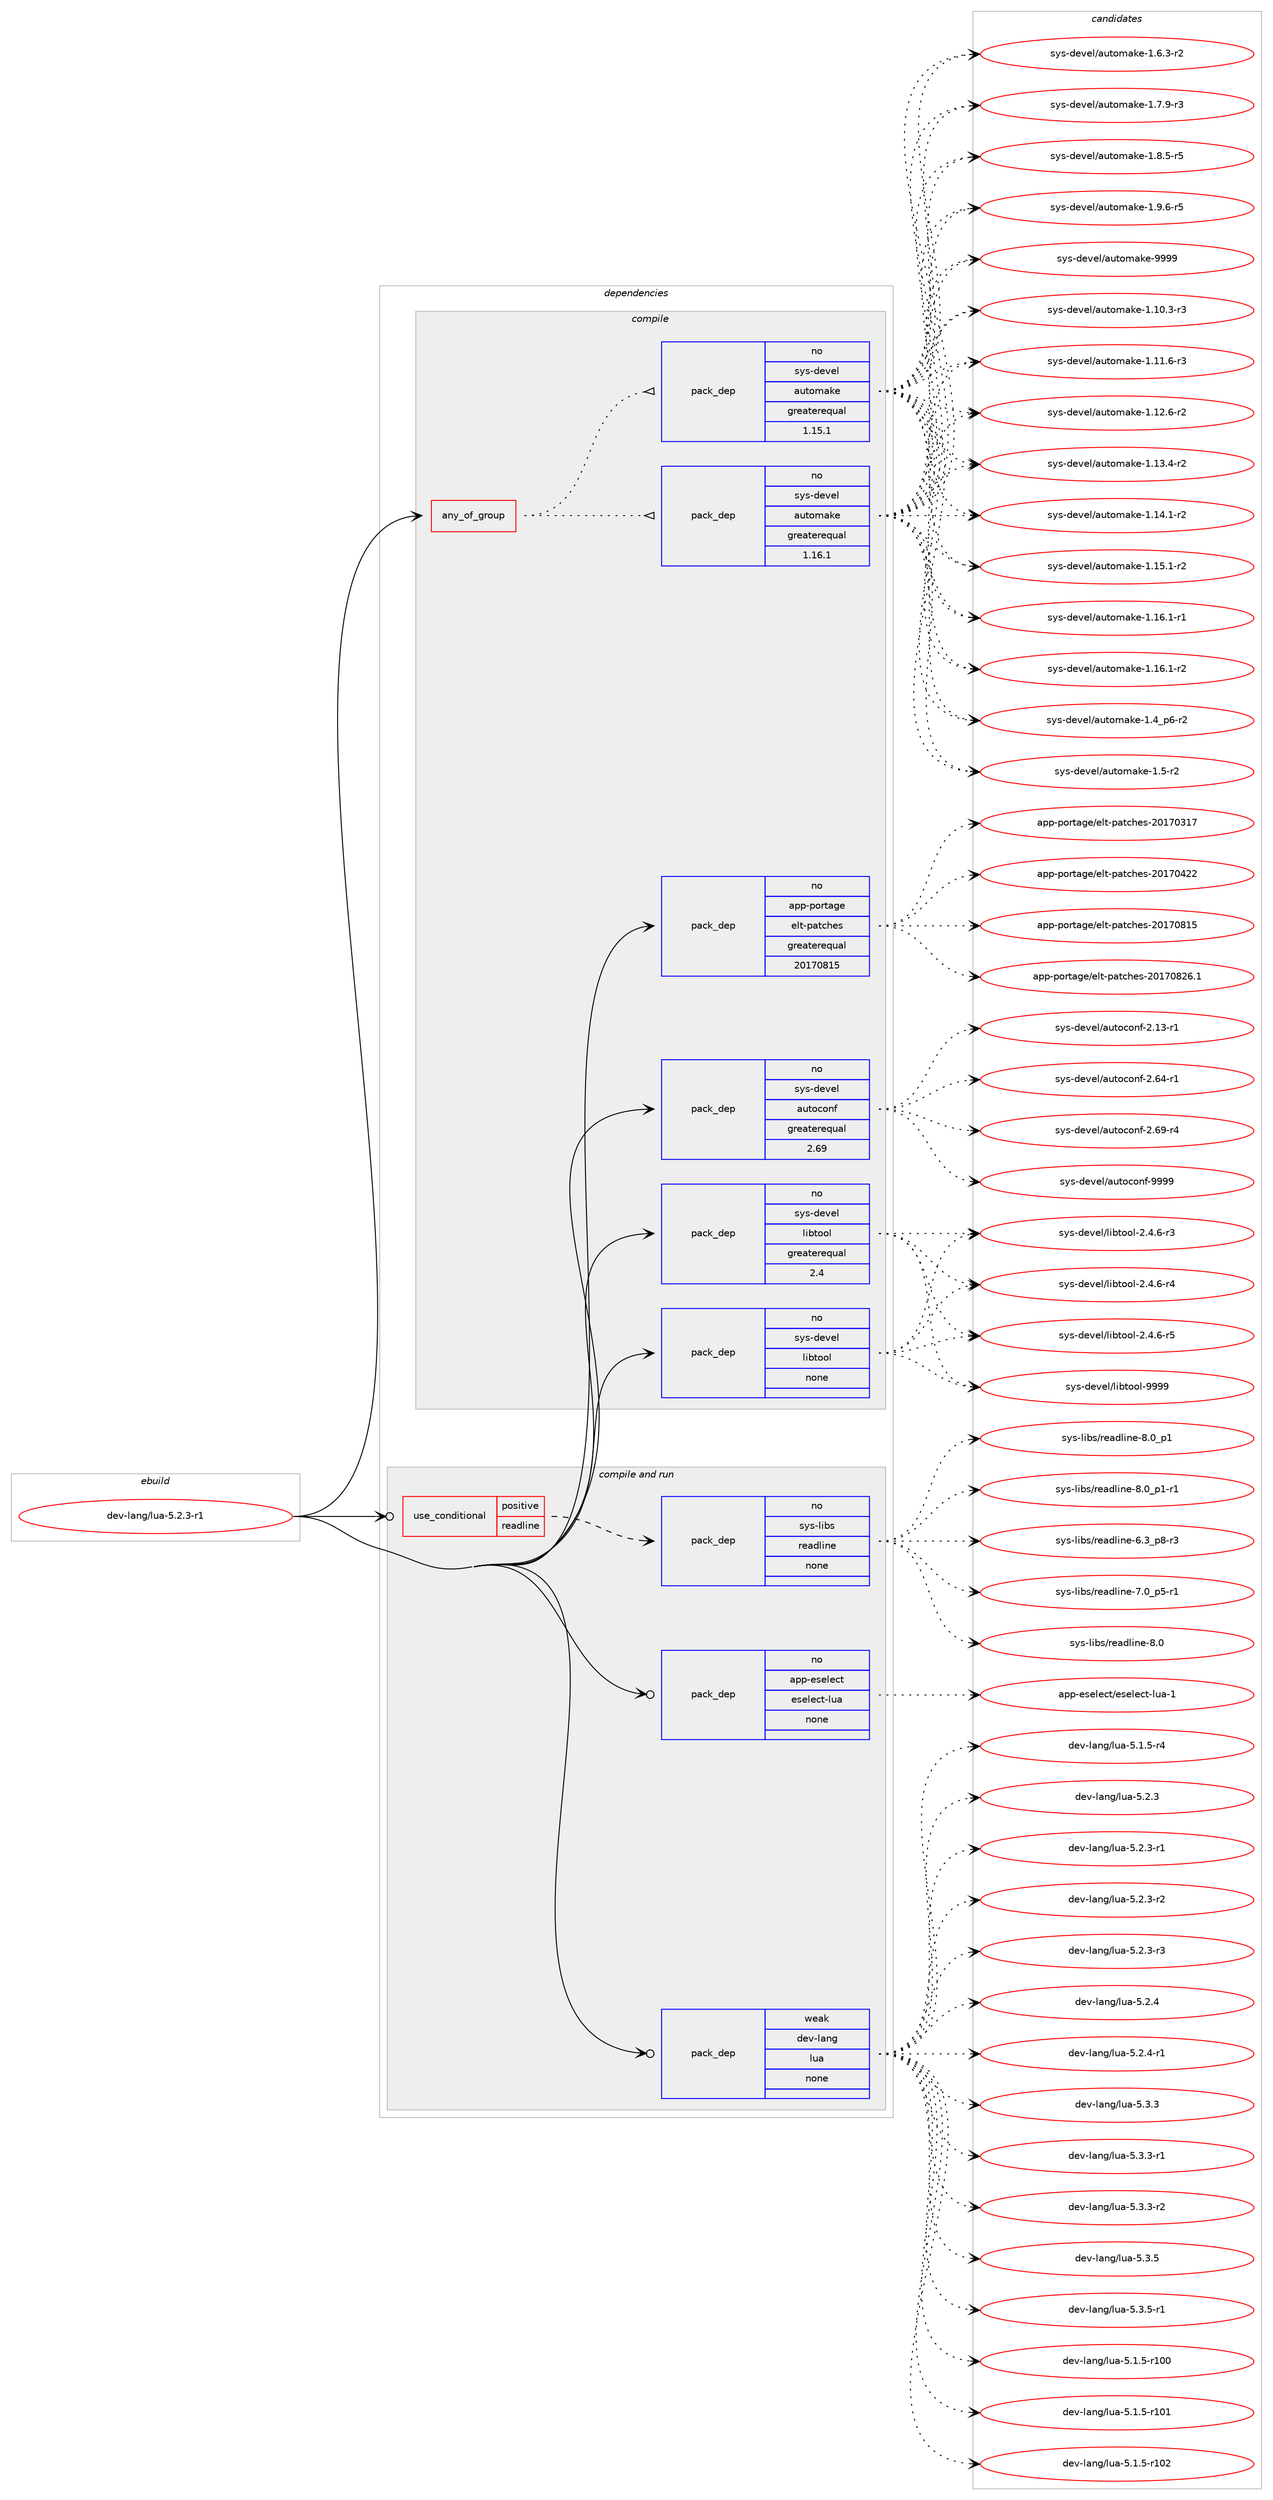 digraph prolog {

# *************
# Graph options
# *************

newrank=true;
concentrate=true;
compound=true;
graph [rankdir=LR,fontname=Helvetica,fontsize=10,ranksep=1.5];#, ranksep=2.5, nodesep=0.2];
edge  [arrowhead=vee];
node  [fontname=Helvetica,fontsize=10];

# **********
# The ebuild
# **********

subgraph cluster_leftcol {
color=gray;
rank=same;
label=<<i>ebuild</i>>;
id [label="dev-lang/lua-5.2.3-r1", color=red, width=4, href="../dev-lang/lua-5.2.3-r1.svg"];
}

# ****************
# The dependencies
# ****************

subgraph cluster_midcol {
color=gray;
label=<<i>dependencies</i>>;
subgraph cluster_compile {
fillcolor="#eeeeee";
style=filled;
label=<<i>compile</i>>;
subgraph any10861 {
dependency558681 [label=<<TABLE BORDER="0" CELLBORDER="1" CELLSPACING="0" CELLPADDING="4"><TR><TD CELLPADDING="10">any_of_group</TD></TR></TABLE>>, shape=none, color=red];subgraph pack417574 {
dependency558682 [label=<<TABLE BORDER="0" CELLBORDER="1" CELLSPACING="0" CELLPADDING="4" WIDTH="220"><TR><TD ROWSPAN="6" CELLPADDING="30">pack_dep</TD></TR><TR><TD WIDTH="110">no</TD></TR><TR><TD>sys-devel</TD></TR><TR><TD>automake</TD></TR><TR><TD>greaterequal</TD></TR><TR><TD>1.16.1</TD></TR></TABLE>>, shape=none, color=blue];
}
dependency558681:e -> dependency558682:w [weight=20,style="dotted",arrowhead="oinv"];
subgraph pack417575 {
dependency558683 [label=<<TABLE BORDER="0" CELLBORDER="1" CELLSPACING="0" CELLPADDING="4" WIDTH="220"><TR><TD ROWSPAN="6" CELLPADDING="30">pack_dep</TD></TR><TR><TD WIDTH="110">no</TD></TR><TR><TD>sys-devel</TD></TR><TR><TD>automake</TD></TR><TR><TD>greaterequal</TD></TR><TR><TD>1.15.1</TD></TR></TABLE>>, shape=none, color=blue];
}
dependency558681:e -> dependency558683:w [weight=20,style="dotted",arrowhead="oinv"];
}
id:e -> dependency558681:w [weight=20,style="solid",arrowhead="vee"];
subgraph pack417576 {
dependency558684 [label=<<TABLE BORDER="0" CELLBORDER="1" CELLSPACING="0" CELLPADDING="4" WIDTH="220"><TR><TD ROWSPAN="6" CELLPADDING="30">pack_dep</TD></TR><TR><TD WIDTH="110">no</TD></TR><TR><TD>app-portage</TD></TR><TR><TD>elt-patches</TD></TR><TR><TD>greaterequal</TD></TR><TR><TD>20170815</TD></TR></TABLE>>, shape=none, color=blue];
}
id:e -> dependency558684:w [weight=20,style="solid",arrowhead="vee"];
subgraph pack417577 {
dependency558685 [label=<<TABLE BORDER="0" CELLBORDER="1" CELLSPACING="0" CELLPADDING="4" WIDTH="220"><TR><TD ROWSPAN="6" CELLPADDING="30">pack_dep</TD></TR><TR><TD WIDTH="110">no</TD></TR><TR><TD>sys-devel</TD></TR><TR><TD>autoconf</TD></TR><TR><TD>greaterequal</TD></TR><TR><TD>2.69</TD></TR></TABLE>>, shape=none, color=blue];
}
id:e -> dependency558685:w [weight=20,style="solid",arrowhead="vee"];
subgraph pack417578 {
dependency558686 [label=<<TABLE BORDER="0" CELLBORDER="1" CELLSPACING="0" CELLPADDING="4" WIDTH="220"><TR><TD ROWSPAN="6" CELLPADDING="30">pack_dep</TD></TR><TR><TD WIDTH="110">no</TD></TR><TR><TD>sys-devel</TD></TR><TR><TD>libtool</TD></TR><TR><TD>greaterequal</TD></TR><TR><TD>2.4</TD></TR></TABLE>>, shape=none, color=blue];
}
id:e -> dependency558686:w [weight=20,style="solid",arrowhead="vee"];
subgraph pack417579 {
dependency558687 [label=<<TABLE BORDER="0" CELLBORDER="1" CELLSPACING="0" CELLPADDING="4" WIDTH="220"><TR><TD ROWSPAN="6" CELLPADDING="30">pack_dep</TD></TR><TR><TD WIDTH="110">no</TD></TR><TR><TD>sys-devel</TD></TR><TR><TD>libtool</TD></TR><TR><TD>none</TD></TR><TR><TD></TD></TR></TABLE>>, shape=none, color=blue];
}
id:e -> dependency558687:w [weight=20,style="solid",arrowhead="vee"];
}
subgraph cluster_compileandrun {
fillcolor="#eeeeee";
style=filled;
label=<<i>compile and run</i>>;
subgraph cond129889 {
dependency558688 [label=<<TABLE BORDER="0" CELLBORDER="1" CELLSPACING="0" CELLPADDING="4"><TR><TD ROWSPAN="3" CELLPADDING="10">use_conditional</TD></TR><TR><TD>positive</TD></TR><TR><TD>readline</TD></TR></TABLE>>, shape=none, color=red];
subgraph pack417580 {
dependency558689 [label=<<TABLE BORDER="0" CELLBORDER="1" CELLSPACING="0" CELLPADDING="4" WIDTH="220"><TR><TD ROWSPAN="6" CELLPADDING="30">pack_dep</TD></TR><TR><TD WIDTH="110">no</TD></TR><TR><TD>sys-libs</TD></TR><TR><TD>readline</TD></TR><TR><TD>none</TD></TR><TR><TD></TD></TR></TABLE>>, shape=none, color=blue];
}
dependency558688:e -> dependency558689:w [weight=20,style="dashed",arrowhead="vee"];
}
id:e -> dependency558688:w [weight=20,style="solid",arrowhead="odotvee"];
subgraph pack417581 {
dependency558690 [label=<<TABLE BORDER="0" CELLBORDER="1" CELLSPACING="0" CELLPADDING="4" WIDTH="220"><TR><TD ROWSPAN="6" CELLPADDING="30">pack_dep</TD></TR><TR><TD WIDTH="110">no</TD></TR><TR><TD>app-eselect</TD></TR><TR><TD>eselect-lua</TD></TR><TR><TD>none</TD></TR><TR><TD></TD></TR></TABLE>>, shape=none, color=blue];
}
id:e -> dependency558690:w [weight=20,style="solid",arrowhead="odotvee"];
subgraph pack417582 {
dependency558691 [label=<<TABLE BORDER="0" CELLBORDER="1" CELLSPACING="0" CELLPADDING="4" WIDTH="220"><TR><TD ROWSPAN="6" CELLPADDING="30">pack_dep</TD></TR><TR><TD WIDTH="110">weak</TD></TR><TR><TD>dev-lang</TD></TR><TR><TD>lua</TD></TR><TR><TD>none</TD></TR><TR><TD></TD></TR></TABLE>>, shape=none, color=blue];
}
id:e -> dependency558691:w [weight=20,style="solid",arrowhead="odotvee"];
}
subgraph cluster_run {
fillcolor="#eeeeee";
style=filled;
label=<<i>run</i>>;
}
}

# **************
# The candidates
# **************

subgraph cluster_choices {
rank=same;
color=gray;
label=<<i>candidates</i>>;

subgraph choice417574 {
color=black;
nodesep=1;
choice11512111545100101118101108479711711611110997107101454946494846514511451 [label="sys-devel/automake-1.10.3-r3", color=red, width=4,href="../sys-devel/automake-1.10.3-r3.svg"];
choice11512111545100101118101108479711711611110997107101454946494946544511451 [label="sys-devel/automake-1.11.6-r3", color=red, width=4,href="../sys-devel/automake-1.11.6-r3.svg"];
choice11512111545100101118101108479711711611110997107101454946495046544511450 [label="sys-devel/automake-1.12.6-r2", color=red, width=4,href="../sys-devel/automake-1.12.6-r2.svg"];
choice11512111545100101118101108479711711611110997107101454946495146524511450 [label="sys-devel/automake-1.13.4-r2", color=red, width=4,href="../sys-devel/automake-1.13.4-r2.svg"];
choice11512111545100101118101108479711711611110997107101454946495246494511450 [label="sys-devel/automake-1.14.1-r2", color=red, width=4,href="../sys-devel/automake-1.14.1-r2.svg"];
choice11512111545100101118101108479711711611110997107101454946495346494511450 [label="sys-devel/automake-1.15.1-r2", color=red, width=4,href="../sys-devel/automake-1.15.1-r2.svg"];
choice11512111545100101118101108479711711611110997107101454946495446494511449 [label="sys-devel/automake-1.16.1-r1", color=red, width=4,href="../sys-devel/automake-1.16.1-r1.svg"];
choice11512111545100101118101108479711711611110997107101454946495446494511450 [label="sys-devel/automake-1.16.1-r2", color=red, width=4,href="../sys-devel/automake-1.16.1-r2.svg"];
choice115121115451001011181011084797117116111109971071014549465295112544511450 [label="sys-devel/automake-1.4_p6-r2", color=red, width=4,href="../sys-devel/automake-1.4_p6-r2.svg"];
choice11512111545100101118101108479711711611110997107101454946534511450 [label="sys-devel/automake-1.5-r2", color=red, width=4,href="../sys-devel/automake-1.5-r2.svg"];
choice115121115451001011181011084797117116111109971071014549465446514511450 [label="sys-devel/automake-1.6.3-r2", color=red, width=4,href="../sys-devel/automake-1.6.3-r2.svg"];
choice115121115451001011181011084797117116111109971071014549465546574511451 [label="sys-devel/automake-1.7.9-r3", color=red, width=4,href="../sys-devel/automake-1.7.9-r3.svg"];
choice115121115451001011181011084797117116111109971071014549465646534511453 [label="sys-devel/automake-1.8.5-r5", color=red, width=4,href="../sys-devel/automake-1.8.5-r5.svg"];
choice115121115451001011181011084797117116111109971071014549465746544511453 [label="sys-devel/automake-1.9.6-r5", color=red, width=4,href="../sys-devel/automake-1.9.6-r5.svg"];
choice115121115451001011181011084797117116111109971071014557575757 [label="sys-devel/automake-9999", color=red, width=4,href="../sys-devel/automake-9999.svg"];
dependency558682:e -> choice11512111545100101118101108479711711611110997107101454946494846514511451:w [style=dotted,weight="100"];
dependency558682:e -> choice11512111545100101118101108479711711611110997107101454946494946544511451:w [style=dotted,weight="100"];
dependency558682:e -> choice11512111545100101118101108479711711611110997107101454946495046544511450:w [style=dotted,weight="100"];
dependency558682:e -> choice11512111545100101118101108479711711611110997107101454946495146524511450:w [style=dotted,weight="100"];
dependency558682:e -> choice11512111545100101118101108479711711611110997107101454946495246494511450:w [style=dotted,weight="100"];
dependency558682:e -> choice11512111545100101118101108479711711611110997107101454946495346494511450:w [style=dotted,weight="100"];
dependency558682:e -> choice11512111545100101118101108479711711611110997107101454946495446494511449:w [style=dotted,weight="100"];
dependency558682:e -> choice11512111545100101118101108479711711611110997107101454946495446494511450:w [style=dotted,weight="100"];
dependency558682:e -> choice115121115451001011181011084797117116111109971071014549465295112544511450:w [style=dotted,weight="100"];
dependency558682:e -> choice11512111545100101118101108479711711611110997107101454946534511450:w [style=dotted,weight="100"];
dependency558682:e -> choice115121115451001011181011084797117116111109971071014549465446514511450:w [style=dotted,weight="100"];
dependency558682:e -> choice115121115451001011181011084797117116111109971071014549465546574511451:w [style=dotted,weight="100"];
dependency558682:e -> choice115121115451001011181011084797117116111109971071014549465646534511453:w [style=dotted,weight="100"];
dependency558682:e -> choice115121115451001011181011084797117116111109971071014549465746544511453:w [style=dotted,weight="100"];
dependency558682:e -> choice115121115451001011181011084797117116111109971071014557575757:w [style=dotted,weight="100"];
}
subgraph choice417575 {
color=black;
nodesep=1;
choice11512111545100101118101108479711711611110997107101454946494846514511451 [label="sys-devel/automake-1.10.3-r3", color=red, width=4,href="../sys-devel/automake-1.10.3-r3.svg"];
choice11512111545100101118101108479711711611110997107101454946494946544511451 [label="sys-devel/automake-1.11.6-r3", color=red, width=4,href="../sys-devel/automake-1.11.6-r3.svg"];
choice11512111545100101118101108479711711611110997107101454946495046544511450 [label="sys-devel/automake-1.12.6-r2", color=red, width=4,href="../sys-devel/automake-1.12.6-r2.svg"];
choice11512111545100101118101108479711711611110997107101454946495146524511450 [label="sys-devel/automake-1.13.4-r2", color=red, width=4,href="../sys-devel/automake-1.13.4-r2.svg"];
choice11512111545100101118101108479711711611110997107101454946495246494511450 [label="sys-devel/automake-1.14.1-r2", color=red, width=4,href="../sys-devel/automake-1.14.1-r2.svg"];
choice11512111545100101118101108479711711611110997107101454946495346494511450 [label="sys-devel/automake-1.15.1-r2", color=red, width=4,href="../sys-devel/automake-1.15.1-r2.svg"];
choice11512111545100101118101108479711711611110997107101454946495446494511449 [label="sys-devel/automake-1.16.1-r1", color=red, width=4,href="../sys-devel/automake-1.16.1-r1.svg"];
choice11512111545100101118101108479711711611110997107101454946495446494511450 [label="sys-devel/automake-1.16.1-r2", color=red, width=4,href="../sys-devel/automake-1.16.1-r2.svg"];
choice115121115451001011181011084797117116111109971071014549465295112544511450 [label="sys-devel/automake-1.4_p6-r2", color=red, width=4,href="../sys-devel/automake-1.4_p6-r2.svg"];
choice11512111545100101118101108479711711611110997107101454946534511450 [label="sys-devel/automake-1.5-r2", color=red, width=4,href="../sys-devel/automake-1.5-r2.svg"];
choice115121115451001011181011084797117116111109971071014549465446514511450 [label="sys-devel/automake-1.6.3-r2", color=red, width=4,href="../sys-devel/automake-1.6.3-r2.svg"];
choice115121115451001011181011084797117116111109971071014549465546574511451 [label="sys-devel/automake-1.7.9-r3", color=red, width=4,href="../sys-devel/automake-1.7.9-r3.svg"];
choice115121115451001011181011084797117116111109971071014549465646534511453 [label="sys-devel/automake-1.8.5-r5", color=red, width=4,href="../sys-devel/automake-1.8.5-r5.svg"];
choice115121115451001011181011084797117116111109971071014549465746544511453 [label="sys-devel/automake-1.9.6-r5", color=red, width=4,href="../sys-devel/automake-1.9.6-r5.svg"];
choice115121115451001011181011084797117116111109971071014557575757 [label="sys-devel/automake-9999", color=red, width=4,href="../sys-devel/automake-9999.svg"];
dependency558683:e -> choice11512111545100101118101108479711711611110997107101454946494846514511451:w [style=dotted,weight="100"];
dependency558683:e -> choice11512111545100101118101108479711711611110997107101454946494946544511451:w [style=dotted,weight="100"];
dependency558683:e -> choice11512111545100101118101108479711711611110997107101454946495046544511450:w [style=dotted,weight="100"];
dependency558683:e -> choice11512111545100101118101108479711711611110997107101454946495146524511450:w [style=dotted,weight="100"];
dependency558683:e -> choice11512111545100101118101108479711711611110997107101454946495246494511450:w [style=dotted,weight="100"];
dependency558683:e -> choice11512111545100101118101108479711711611110997107101454946495346494511450:w [style=dotted,weight="100"];
dependency558683:e -> choice11512111545100101118101108479711711611110997107101454946495446494511449:w [style=dotted,weight="100"];
dependency558683:e -> choice11512111545100101118101108479711711611110997107101454946495446494511450:w [style=dotted,weight="100"];
dependency558683:e -> choice115121115451001011181011084797117116111109971071014549465295112544511450:w [style=dotted,weight="100"];
dependency558683:e -> choice11512111545100101118101108479711711611110997107101454946534511450:w [style=dotted,weight="100"];
dependency558683:e -> choice115121115451001011181011084797117116111109971071014549465446514511450:w [style=dotted,weight="100"];
dependency558683:e -> choice115121115451001011181011084797117116111109971071014549465546574511451:w [style=dotted,weight="100"];
dependency558683:e -> choice115121115451001011181011084797117116111109971071014549465646534511453:w [style=dotted,weight="100"];
dependency558683:e -> choice115121115451001011181011084797117116111109971071014549465746544511453:w [style=dotted,weight="100"];
dependency558683:e -> choice115121115451001011181011084797117116111109971071014557575757:w [style=dotted,weight="100"];
}
subgraph choice417576 {
color=black;
nodesep=1;
choice97112112451121111141169710310147101108116451129711699104101115455048495548514955 [label="app-portage/elt-patches-20170317", color=red, width=4,href="../app-portage/elt-patches-20170317.svg"];
choice97112112451121111141169710310147101108116451129711699104101115455048495548525050 [label="app-portage/elt-patches-20170422", color=red, width=4,href="../app-portage/elt-patches-20170422.svg"];
choice97112112451121111141169710310147101108116451129711699104101115455048495548564953 [label="app-portage/elt-patches-20170815", color=red, width=4,href="../app-portage/elt-patches-20170815.svg"];
choice971121124511211111411697103101471011081164511297116991041011154550484955485650544649 [label="app-portage/elt-patches-20170826.1", color=red, width=4,href="../app-portage/elt-patches-20170826.1.svg"];
dependency558684:e -> choice97112112451121111141169710310147101108116451129711699104101115455048495548514955:w [style=dotted,weight="100"];
dependency558684:e -> choice97112112451121111141169710310147101108116451129711699104101115455048495548525050:w [style=dotted,weight="100"];
dependency558684:e -> choice97112112451121111141169710310147101108116451129711699104101115455048495548564953:w [style=dotted,weight="100"];
dependency558684:e -> choice971121124511211111411697103101471011081164511297116991041011154550484955485650544649:w [style=dotted,weight="100"];
}
subgraph choice417577 {
color=black;
nodesep=1;
choice1151211154510010111810110847971171161119911111010245504649514511449 [label="sys-devel/autoconf-2.13-r1", color=red, width=4,href="../sys-devel/autoconf-2.13-r1.svg"];
choice1151211154510010111810110847971171161119911111010245504654524511449 [label="sys-devel/autoconf-2.64-r1", color=red, width=4,href="../sys-devel/autoconf-2.64-r1.svg"];
choice1151211154510010111810110847971171161119911111010245504654574511452 [label="sys-devel/autoconf-2.69-r4", color=red, width=4,href="../sys-devel/autoconf-2.69-r4.svg"];
choice115121115451001011181011084797117116111991111101024557575757 [label="sys-devel/autoconf-9999", color=red, width=4,href="../sys-devel/autoconf-9999.svg"];
dependency558685:e -> choice1151211154510010111810110847971171161119911111010245504649514511449:w [style=dotted,weight="100"];
dependency558685:e -> choice1151211154510010111810110847971171161119911111010245504654524511449:w [style=dotted,weight="100"];
dependency558685:e -> choice1151211154510010111810110847971171161119911111010245504654574511452:w [style=dotted,weight="100"];
dependency558685:e -> choice115121115451001011181011084797117116111991111101024557575757:w [style=dotted,weight="100"];
}
subgraph choice417578 {
color=black;
nodesep=1;
choice1151211154510010111810110847108105981161111111084550465246544511451 [label="sys-devel/libtool-2.4.6-r3", color=red, width=4,href="../sys-devel/libtool-2.4.6-r3.svg"];
choice1151211154510010111810110847108105981161111111084550465246544511452 [label="sys-devel/libtool-2.4.6-r4", color=red, width=4,href="../sys-devel/libtool-2.4.6-r4.svg"];
choice1151211154510010111810110847108105981161111111084550465246544511453 [label="sys-devel/libtool-2.4.6-r5", color=red, width=4,href="../sys-devel/libtool-2.4.6-r5.svg"];
choice1151211154510010111810110847108105981161111111084557575757 [label="sys-devel/libtool-9999", color=red, width=4,href="../sys-devel/libtool-9999.svg"];
dependency558686:e -> choice1151211154510010111810110847108105981161111111084550465246544511451:w [style=dotted,weight="100"];
dependency558686:e -> choice1151211154510010111810110847108105981161111111084550465246544511452:w [style=dotted,weight="100"];
dependency558686:e -> choice1151211154510010111810110847108105981161111111084550465246544511453:w [style=dotted,weight="100"];
dependency558686:e -> choice1151211154510010111810110847108105981161111111084557575757:w [style=dotted,weight="100"];
}
subgraph choice417579 {
color=black;
nodesep=1;
choice1151211154510010111810110847108105981161111111084550465246544511451 [label="sys-devel/libtool-2.4.6-r3", color=red, width=4,href="../sys-devel/libtool-2.4.6-r3.svg"];
choice1151211154510010111810110847108105981161111111084550465246544511452 [label="sys-devel/libtool-2.4.6-r4", color=red, width=4,href="../sys-devel/libtool-2.4.6-r4.svg"];
choice1151211154510010111810110847108105981161111111084550465246544511453 [label="sys-devel/libtool-2.4.6-r5", color=red, width=4,href="../sys-devel/libtool-2.4.6-r5.svg"];
choice1151211154510010111810110847108105981161111111084557575757 [label="sys-devel/libtool-9999", color=red, width=4,href="../sys-devel/libtool-9999.svg"];
dependency558687:e -> choice1151211154510010111810110847108105981161111111084550465246544511451:w [style=dotted,weight="100"];
dependency558687:e -> choice1151211154510010111810110847108105981161111111084550465246544511452:w [style=dotted,weight="100"];
dependency558687:e -> choice1151211154510010111810110847108105981161111111084550465246544511453:w [style=dotted,weight="100"];
dependency558687:e -> choice1151211154510010111810110847108105981161111111084557575757:w [style=dotted,weight="100"];
}
subgraph choice417580 {
color=black;
nodesep=1;
choice115121115451081059811547114101971001081051101014554465195112564511451 [label="sys-libs/readline-6.3_p8-r3", color=red, width=4,href="../sys-libs/readline-6.3_p8-r3.svg"];
choice115121115451081059811547114101971001081051101014555464895112534511449 [label="sys-libs/readline-7.0_p5-r1", color=red, width=4,href="../sys-libs/readline-7.0_p5-r1.svg"];
choice1151211154510810598115471141019710010810511010145564648 [label="sys-libs/readline-8.0", color=red, width=4,href="../sys-libs/readline-8.0.svg"];
choice11512111545108105981154711410197100108105110101455646489511249 [label="sys-libs/readline-8.0_p1", color=red, width=4,href="../sys-libs/readline-8.0_p1.svg"];
choice115121115451081059811547114101971001081051101014556464895112494511449 [label="sys-libs/readline-8.0_p1-r1", color=red, width=4,href="../sys-libs/readline-8.0_p1-r1.svg"];
dependency558689:e -> choice115121115451081059811547114101971001081051101014554465195112564511451:w [style=dotted,weight="100"];
dependency558689:e -> choice115121115451081059811547114101971001081051101014555464895112534511449:w [style=dotted,weight="100"];
dependency558689:e -> choice1151211154510810598115471141019710010810511010145564648:w [style=dotted,weight="100"];
dependency558689:e -> choice11512111545108105981154711410197100108105110101455646489511249:w [style=dotted,weight="100"];
dependency558689:e -> choice115121115451081059811547114101971001081051101014556464895112494511449:w [style=dotted,weight="100"];
}
subgraph choice417581 {
color=black;
nodesep=1;
choice971121124510111510110810199116471011151011081019911645108117974549 [label="app-eselect/eselect-lua-1", color=red, width=4,href="../app-eselect/eselect-lua-1.svg"];
dependency558690:e -> choice971121124510111510110810199116471011151011081019911645108117974549:w [style=dotted,weight="100"];
}
subgraph choice417582 {
color=black;
nodesep=1;
choice1001011184510897110103471081179745534649465345114494848 [label="dev-lang/lua-5.1.5-r100", color=red, width=4,href="../dev-lang/lua-5.1.5-r100.svg"];
choice1001011184510897110103471081179745534649465345114494849 [label="dev-lang/lua-5.1.5-r101", color=red, width=4,href="../dev-lang/lua-5.1.5-r101.svg"];
choice1001011184510897110103471081179745534649465345114494850 [label="dev-lang/lua-5.1.5-r102", color=red, width=4,href="../dev-lang/lua-5.1.5-r102.svg"];
choice100101118451089711010347108117974553464946534511452 [label="dev-lang/lua-5.1.5-r4", color=red, width=4,href="../dev-lang/lua-5.1.5-r4.svg"];
choice10010111845108971101034710811797455346504651 [label="dev-lang/lua-5.2.3", color=red, width=4,href="../dev-lang/lua-5.2.3.svg"];
choice100101118451089711010347108117974553465046514511449 [label="dev-lang/lua-5.2.3-r1", color=red, width=4,href="../dev-lang/lua-5.2.3-r1.svg"];
choice100101118451089711010347108117974553465046514511450 [label="dev-lang/lua-5.2.3-r2", color=red, width=4,href="../dev-lang/lua-5.2.3-r2.svg"];
choice100101118451089711010347108117974553465046514511451 [label="dev-lang/lua-5.2.3-r3", color=red, width=4,href="../dev-lang/lua-5.2.3-r3.svg"];
choice10010111845108971101034710811797455346504652 [label="dev-lang/lua-5.2.4", color=red, width=4,href="../dev-lang/lua-5.2.4.svg"];
choice100101118451089711010347108117974553465046524511449 [label="dev-lang/lua-5.2.4-r1", color=red, width=4,href="../dev-lang/lua-5.2.4-r1.svg"];
choice10010111845108971101034710811797455346514651 [label="dev-lang/lua-5.3.3", color=red, width=4,href="../dev-lang/lua-5.3.3.svg"];
choice100101118451089711010347108117974553465146514511449 [label="dev-lang/lua-5.3.3-r1", color=red, width=4,href="../dev-lang/lua-5.3.3-r1.svg"];
choice100101118451089711010347108117974553465146514511450 [label="dev-lang/lua-5.3.3-r2", color=red, width=4,href="../dev-lang/lua-5.3.3-r2.svg"];
choice10010111845108971101034710811797455346514653 [label="dev-lang/lua-5.3.5", color=red, width=4,href="../dev-lang/lua-5.3.5.svg"];
choice100101118451089711010347108117974553465146534511449 [label="dev-lang/lua-5.3.5-r1", color=red, width=4,href="../dev-lang/lua-5.3.5-r1.svg"];
dependency558691:e -> choice1001011184510897110103471081179745534649465345114494848:w [style=dotted,weight="100"];
dependency558691:e -> choice1001011184510897110103471081179745534649465345114494849:w [style=dotted,weight="100"];
dependency558691:e -> choice1001011184510897110103471081179745534649465345114494850:w [style=dotted,weight="100"];
dependency558691:e -> choice100101118451089711010347108117974553464946534511452:w [style=dotted,weight="100"];
dependency558691:e -> choice10010111845108971101034710811797455346504651:w [style=dotted,weight="100"];
dependency558691:e -> choice100101118451089711010347108117974553465046514511449:w [style=dotted,weight="100"];
dependency558691:e -> choice100101118451089711010347108117974553465046514511450:w [style=dotted,weight="100"];
dependency558691:e -> choice100101118451089711010347108117974553465046514511451:w [style=dotted,weight="100"];
dependency558691:e -> choice10010111845108971101034710811797455346504652:w [style=dotted,weight="100"];
dependency558691:e -> choice100101118451089711010347108117974553465046524511449:w [style=dotted,weight="100"];
dependency558691:e -> choice10010111845108971101034710811797455346514651:w [style=dotted,weight="100"];
dependency558691:e -> choice100101118451089711010347108117974553465146514511449:w [style=dotted,weight="100"];
dependency558691:e -> choice100101118451089711010347108117974553465146514511450:w [style=dotted,weight="100"];
dependency558691:e -> choice10010111845108971101034710811797455346514653:w [style=dotted,weight="100"];
dependency558691:e -> choice100101118451089711010347108117974553465146534511449:w [style=dotted,weight="100"];
}
}

}
